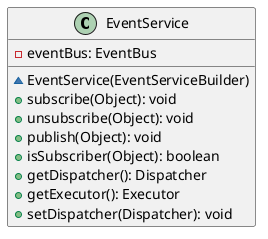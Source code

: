 @startuml

    class EventService {
        -eventBus: EventBus
        ~EventService(EventServiceBuilder)
        +subscribe(Object): void
        +unsubscribe(Object): void
        +publish(Object): void
        +isSubscriber(Object): boolean
        +getDispatcher(): Dispatcher
        +getExecutor(): Executor
        +setDispatcher(Dispatcher): void
    }

@enduml
